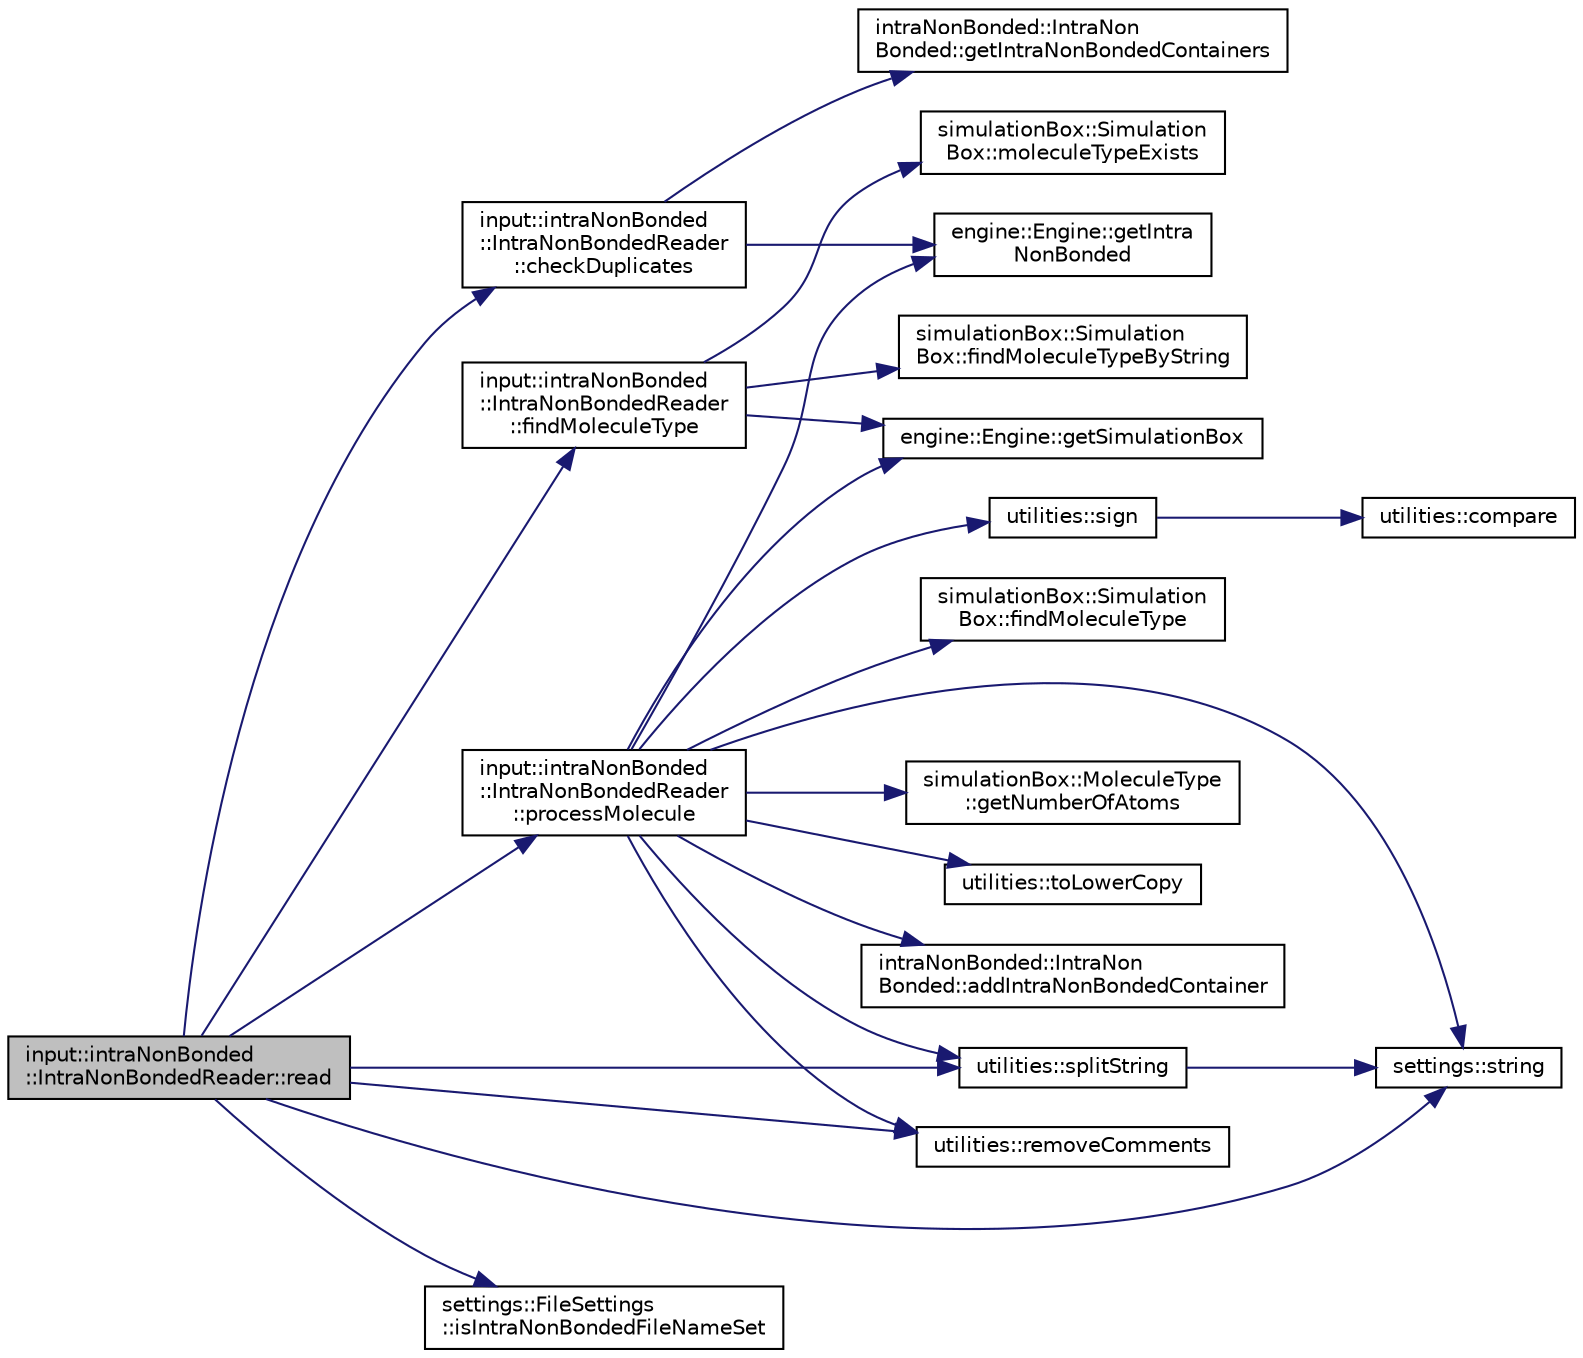 digraph "input::intraNonBonded::IntraNonBondedReader::read"
{
 // LATEX_PDF_SIZE
  edge [fontname="Helvetica",fontsize="10",labelfontname="Helvetica",labelfontsize="10"];
  node [fontname="Helvetica",fontsize="10",shape=record];
  rankdir="LR";
  Node1 [label="input::intraNonBonded\l::IntraNonBondedReader::read",height=0.2,width=0.4,color="black", fillcolor="grey75", style="filled", fontcolor="black",tooltip="reads the intra non bonded interactions from the intraNonBonded file"];
  Node1 -> Node2 [color="midnightblue",fontsize="10",style="solid",fontname="Helvetica"];
  Node2 [label="input::intraNonBonded\l::IntraNonBondedReader\l::checkDuplicates",height=0.2,width=0.4,color="black", fillcolor="white", style="filled",URL="$classinput_1_1intraNonBonded_1_1IntraNonBondedReader.html#afff047d9aba92a3c713967b8609d1081",tooltip="checks if a molecule type is defined multiple times"];
  Node2 -> Node3 [color="midnightblue",fontsize="10",style="solid",fontname="Helvetica"];
  Node3 [label="engine::Engine::getIntra\lNonBonded",height=0.2,width=0.4,color="black", fillcolor="white", style="filled",URL="$classengine_1_1Engine.html#a2d9680a66cc892f2ef914577250712d1",tooltip=" "];
  Node2 -> Node4 [color="midnightblue",fontsize="10",style="solid",fontname="Helvetica"];
  Node4 [label="intraNonBonded::IntraNon\lBonded::getIntraNonBondedContainers",height=0.2,width=0.4,color="black", fillcolor="white", style="filled",URL="$classintraNonBonded_1_1IntraNonBonded.html#a4d36e79fbd20c5948197a9b307b8b823",tooltip=" "];
  Node1 -> Node5 [color="midnightblue",fontsize="10",style="solid",fontname="Helvetica"];
  Node5 [label="input::intraNonBonded\l::IntraNonBondedReader\l::findMoleculeType",height=0.2,width=0.4,color="black", fillcolor="white", style="filled",URL="$classinput_1_1intraNonBonded_1_1IntraNonBondedReader.html#ab12d3c6cc587a1f047053999d7eae077",tooltip="finds the molecule type either by string or by size_t"];
  Node5 -> Node6 [color="midnightblue",fontsize="10",style="solid",fontname="Helvetica"];
  Node6 [label="simulationBox::Simulation\lBox::findMoleculeTypeByString",height=0.2,width=0.4,color="black", fillcolor="white", style="filled",URL="$classsimulationBox_1_1SimulationBox.html#a03139987dc9e47d87fa54cc7a9bc3b7b",tooltip="find molecule type by string id"];
  Node5 -> Node7 [color="midnightblue",fontsize="10",style="solid",fontname="Helvetica"];
  Node7 [label="engine::Engine::getSimulationBox",height=0.2,width=0.4,color="black", fillcolor="white", style="filled",URL="$classengine_1_1Engine.html#ace473cd47266e64aee716132e724bfbc",tooltip=" "];
  Node5 -> Node8 [color="midnightblue",fontsize="10",style="solid",fontname="Helvetica"];
  Node8 [label="simulationBox::Simulation\lBox::moleculeTypeExists",height=0.2,width=0.4,color="black", fillcolor="white", style="filled",URL="$classsimulationBox_1_1SimulationBox.html#ad204204b6d274f7971cc0ab547c8a83c",tooltip="checks if molecule type exists by moleculeType id (size_t)"];
  Node1 -> Node9 [color="midnightblue",fontsize="10",style="solid",fontname="Helvetica"];
  Node9 [label="settings::FileSettings\l::isIntraNonBondedFileNameSet",height=0.2,width=0.4,color="black", fillcolor="white", style="filled",URL="$classsettings_1_1FileSettings.html#aa72ef7d13bf32e3bfbe69f97131aef7a",tooltip=" "];
  Node1 -> Node10 [color="midnightblue",fontsize="10",style="solid",fontname="Helvetica"];
  Node10 [label="input::intraNonBonded\l::IntraNonBondedReader\l::processMolecule",height=0.2,width=0.4,color="black", fillcolor="white", style="filled",URL="$classinput_1_1intraNonBonded_1_1IntraNonBondedReader.html#a627e2157a50197b72348831db0116104",tooltip="processes the intra nonBonded interactions for a given molecule type"];
  Node10 -> Node11 [color="midnightblue",fontsize="10",style="solid",fontname="Helvetica"];
  Node11 [label="intraNonBonded::IntraNon\lBonded::addIntraNonBondedContainer",height=0.2,width=0.4,color="black", fillcolor="white", style="filled",URL="$classintraNonBonded_1_1IntraNonBonded.html#ac5f6b1b6cf2e3e2e67b7594e440e9506",tooltip=" "];
  Node10 -> Node12 [color="midnightblue",fontsize="10",style="solid",fontname="Helvetica"];
  Node12 [label="simulationBox::Simulation\lBox::findMoleculeType",height=0.2,width=0.4,color="black", fillcolor="white", style="filled",URL="$classsimulationBox_1_1SimulationBox.html#ae236f15a16f3eaacebe02091cb3531a5",tooltip="find moleculeType by moleculeType if (size_t)"];
  Node10 -> Node3 [color="midnightblue",fontsize="10",style="solid",fontname="Helvetica"];
  Node10 -> Node13 [color="midnightblue",fontsize="10",style="solid",fontname="Helvetica"];
  Node13 [label="simulationBox::MoleculeType\l::getNumberOfAtoms",height=0.2,width=0.4,color="black", fillcolor="white", style="filled",URL="$classsimulationBox_1_1MoleculeType.html#ac39258d8cfd2827c2cff78eca1e2326b",tooltip=" "];
  Node10 -> Node7 [color="midnightblue",fontsize="10",style="solid",fontname="Helvetica"];
  Node10 -> Node14 [color="midnightblue",fontsize="10",style="solid",fontname="Helvetica"];
  Node14 [label="utilities::removeComments",height=0.2,width=0.4,color="black", fillcolor="white", style="filled",URL="$namespaceutilities.html#abbd684a64c3b01b9a51b4fb24c072d8c",tooltip="Removes comments from a line."];
  Node10 -> Node15 [color="midnightblue",fontsize="10",style="solid",fontname="Helvetica"];
  Node15 [label="utilities::sign",height=0.2,width=0.4,color="black", fillcolor="white", style="filled",URL="$namespaceutilities.html#a387a711deae04717582833d4d8873f30",tooltip="calculates the sign of a number"];
  Node15 -> Node16 [color="midnightblue",fontsize="10",style="solid",fontname="Helvetica"];
  Node16 [label="utilities::compare",height=0.2,width=0.4,color="black", fillcolor="white", style="filled",URL="$namespaceutilities.html#a75a5e0be584b7582c071ad017aec32a1",tooltip="compares two numbers with a tolerance"];
  Node10 -> Node17 [color="midnightblue",fontsize="10",style="solid",fontname="Helvetica"];
  Node17 [label="utilities::splitString",height=0.2,width=0.4,color="black", fillcolor="white", style="filled",URL="$namespaceutilities.html#ab4b979e912d61a56489383f2757613b0",tooltip="Splits a string into a vector of strings at every whitespace."];
  Node17 -> Node18 [color="midnightblue",fontsize="10",style="solid",fontname="Helvetica"];
  Node18 [label="settings::string",height=0.2,width=0.4,color="black", fillcolor="white", style="filled",URL="$namespacesettings.html#a25810432631a237804b3241be4305787",tooltip="return string of manostatType"];
  Node10 -> Node18 [color="midnightblue",fontsize="10",style="solid",fontname="Helvetica"];
  Node10 -> Node19 [color="midnightblue",fontsize="10",style="solid",fontname="Helvetica"];
  Node19 [label="utilities::toLowerCopy",height=0.2,width=0.4,color="black", fillcolor="white", style="filled",URL="$namespaceutilities.html#a00b80743096ddd313ba418b9a7730698",tooltip="returns a copy of a string all lower case"];
  Node1 -> Node14 [color="midnightblue",fontsize="10",style="solid",fontname="Helvetica"];
  Node1 -> Node17 [color="midnightblue",fontsize="10",style="solid",fontname="Helvetica"];
  Node1 -> Node18 [color="midnightblue",fontsize="10",style="solid",fontname="Helvetica"];
}
